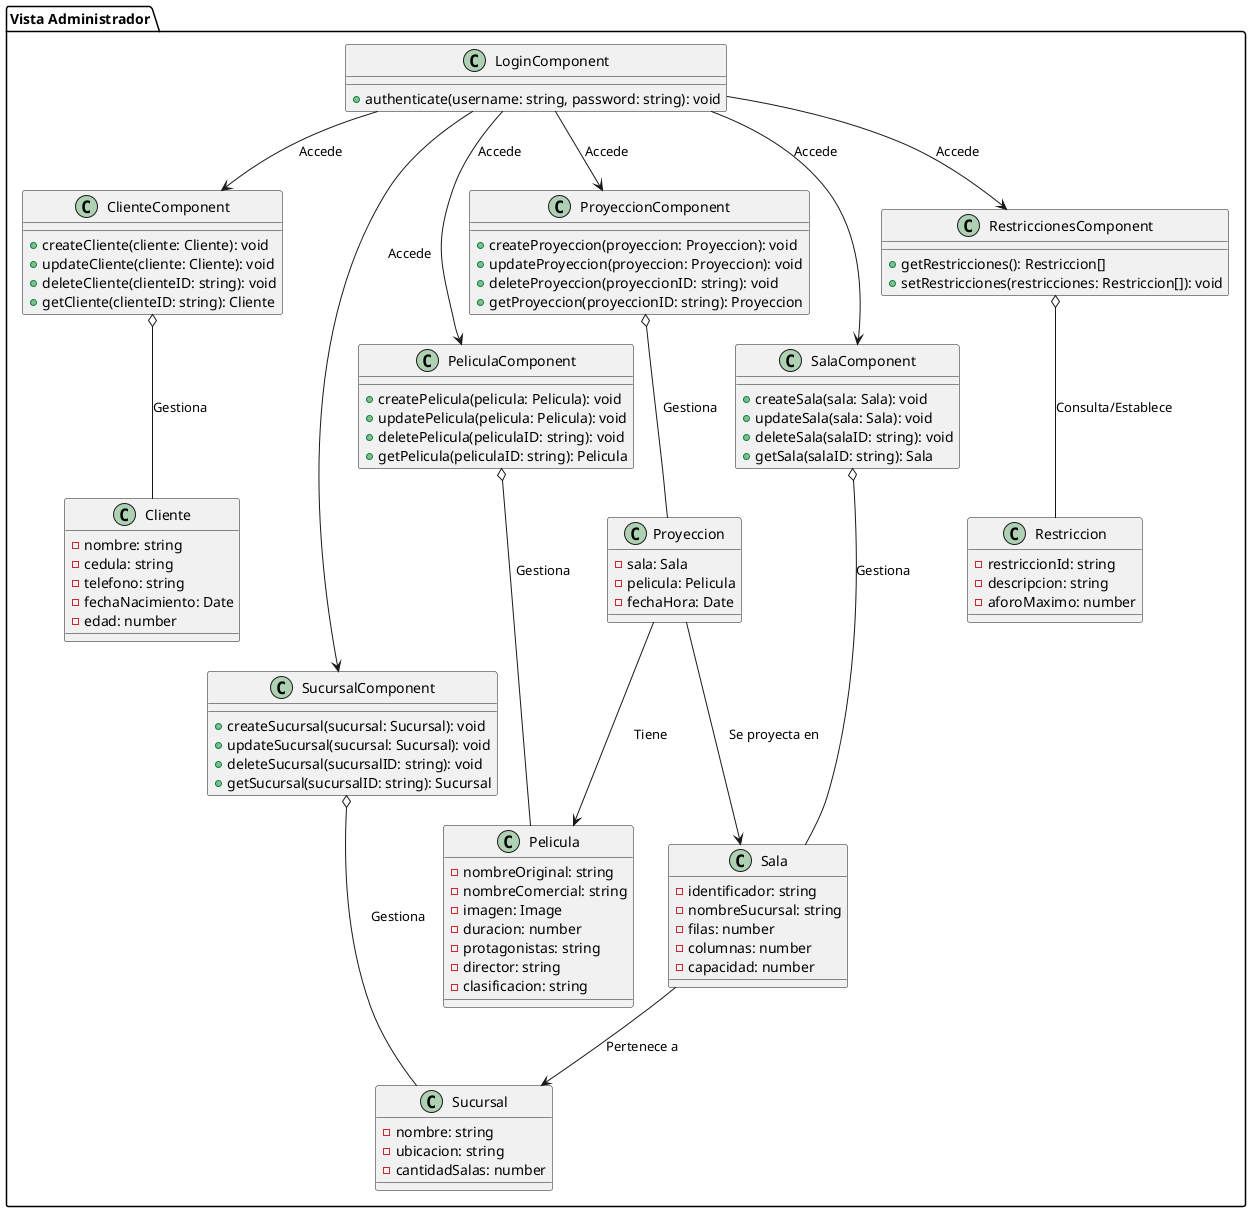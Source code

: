 @startuml

package "Vista Administrador" {

class LoginComponent {
+authenticate(username: string, password: string): void
}

class ClienteComponent {
+createCliente(cliente: Cliente): void
+updateCliente(cliente: Cliente): void
+deleteCliente(clienteID: string): void
+getCliente(clienteID: string): Cliente
}

class PeliculaComponent {
+createPelicula(pelicula: Pelicula): void
+updatePelicula(pelicula: Pelicula): void
+deletePelicula(peliculaID: string): void
+getPelicula(peliculaID: string): Pelicula
}

class SucursalComponent {
+createSucursal(sucursal: Sucursal): void
+updateSucursal(sucursal: Sucursal): void
+deleteSucursal(sucursalID: string): void
+getSucursal(sucursalID: string): Sucursal
}

class SalaComponent {
+createSala(sala: Sala): void
+updateSala(sala: Sala): void
+deleteSala(salaID: string): void
+getSala(salaID: string): Sala
}

class ProyeccionComponent {
+createProyeccion(proyeccion: Proyeccion): void
+updateProyeccion(proyeccion: Proyeccion): void
+deleteProyeccion(proyeccionID: string): void
+getProyeccion(proyeccionID: string): Proyeccion
}

class RestriccionesComponent {
+getRestricciones(): Restriccion[]
+setRestricciones(restricciones: Restriccion[]): void
}

class Cliente {
-nombre: string
-cedula: string
-telefono: string
-fechaNacimiento: Date
-edad: number
}

class Pelicula {
-nombreOriginal: string
-nombreComercial: string
-imagen: Image
-duracion: number
-protagonistas: string
-director: string
-clasificacion: string
}

class Sucursal {
-nombre: string
-ubicacion: string
-cantidadSalas: number
}

class Sala {
-identificador: string
-nombreSucursal: string
-filas: number
-columnas: number
-capacidad: number
}

class Proyeccion {
-sala: Sala
-pelicula: Pelicula
-fechaHora: Date
}

class Restriccion {
-restriccionId: string
-descripcion: string
-aforoMaximo: number
}

' Asociaciones
LoginComponent --> ClienteComponent : Accede
LoginComponent --> PeliculaComponent : Accede
LoginComponent --> SucursalComponent : Accede
LoginComponent --> SalaComponent : Accede
LoginComponent --> ProyeccionComponent : Accede
LoginComponent --> RestriccionesComponent : Accede

SucursalComponent o-- Sucursal: Gestiona
ClienteComponent o-- Cliente: Gestiona
PeliculaComponent o-- Pelicula: Gestiona
SalaComponent o-- Sala: Gestiona
ProyeccionComponent o-- Proyeccion: Gestiona

' Asociación entre entidades
Proyeccion --> Pelicula : Tiene
Proyeccion --> Sala : Se proyecta en
Sala --> Sucursal: Pertenece a
RestriccionesComponent o-- Restriccion: Consulta/Establece
}

@enduml
